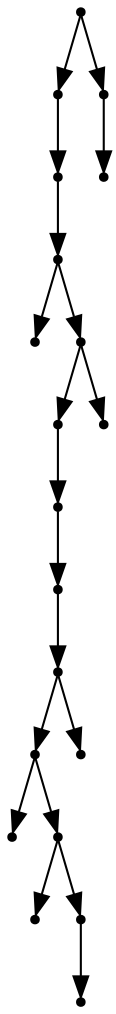 digraph {
  19 [shape=point];
  16 [shape=point];
  15 [shape=point];
  14 [shape=point];
  0 [shape=point];
  13 [shape=point];
  11 [shape=point];
  10 [shape=point];
  9 [shape=point];
  8 [shape=point];
  6 [shape=point];
  1 [shape=point];
  5 [shape=point];
  2 [shape=point];
  4 [shape=point];
  3 [shape=point];
  7 [shape=point];
  12 [shape=point];
  18 [shape=point];
  17 [shape=point];
19 -> 16;
16 -> 15;
15 -> 14;
14 -> 0;
14 -> 13;
13 -> 11;
11 -> 10;
10 -> 9;
9 -> 8;
8 -> 6;
6 -> 1;
6 -> 5;
5 -> 2;
5 -> 4;
4 -> 3;
8 -> 7;
13 -> 12;
19 -> 18;
18 -> 17;
}
